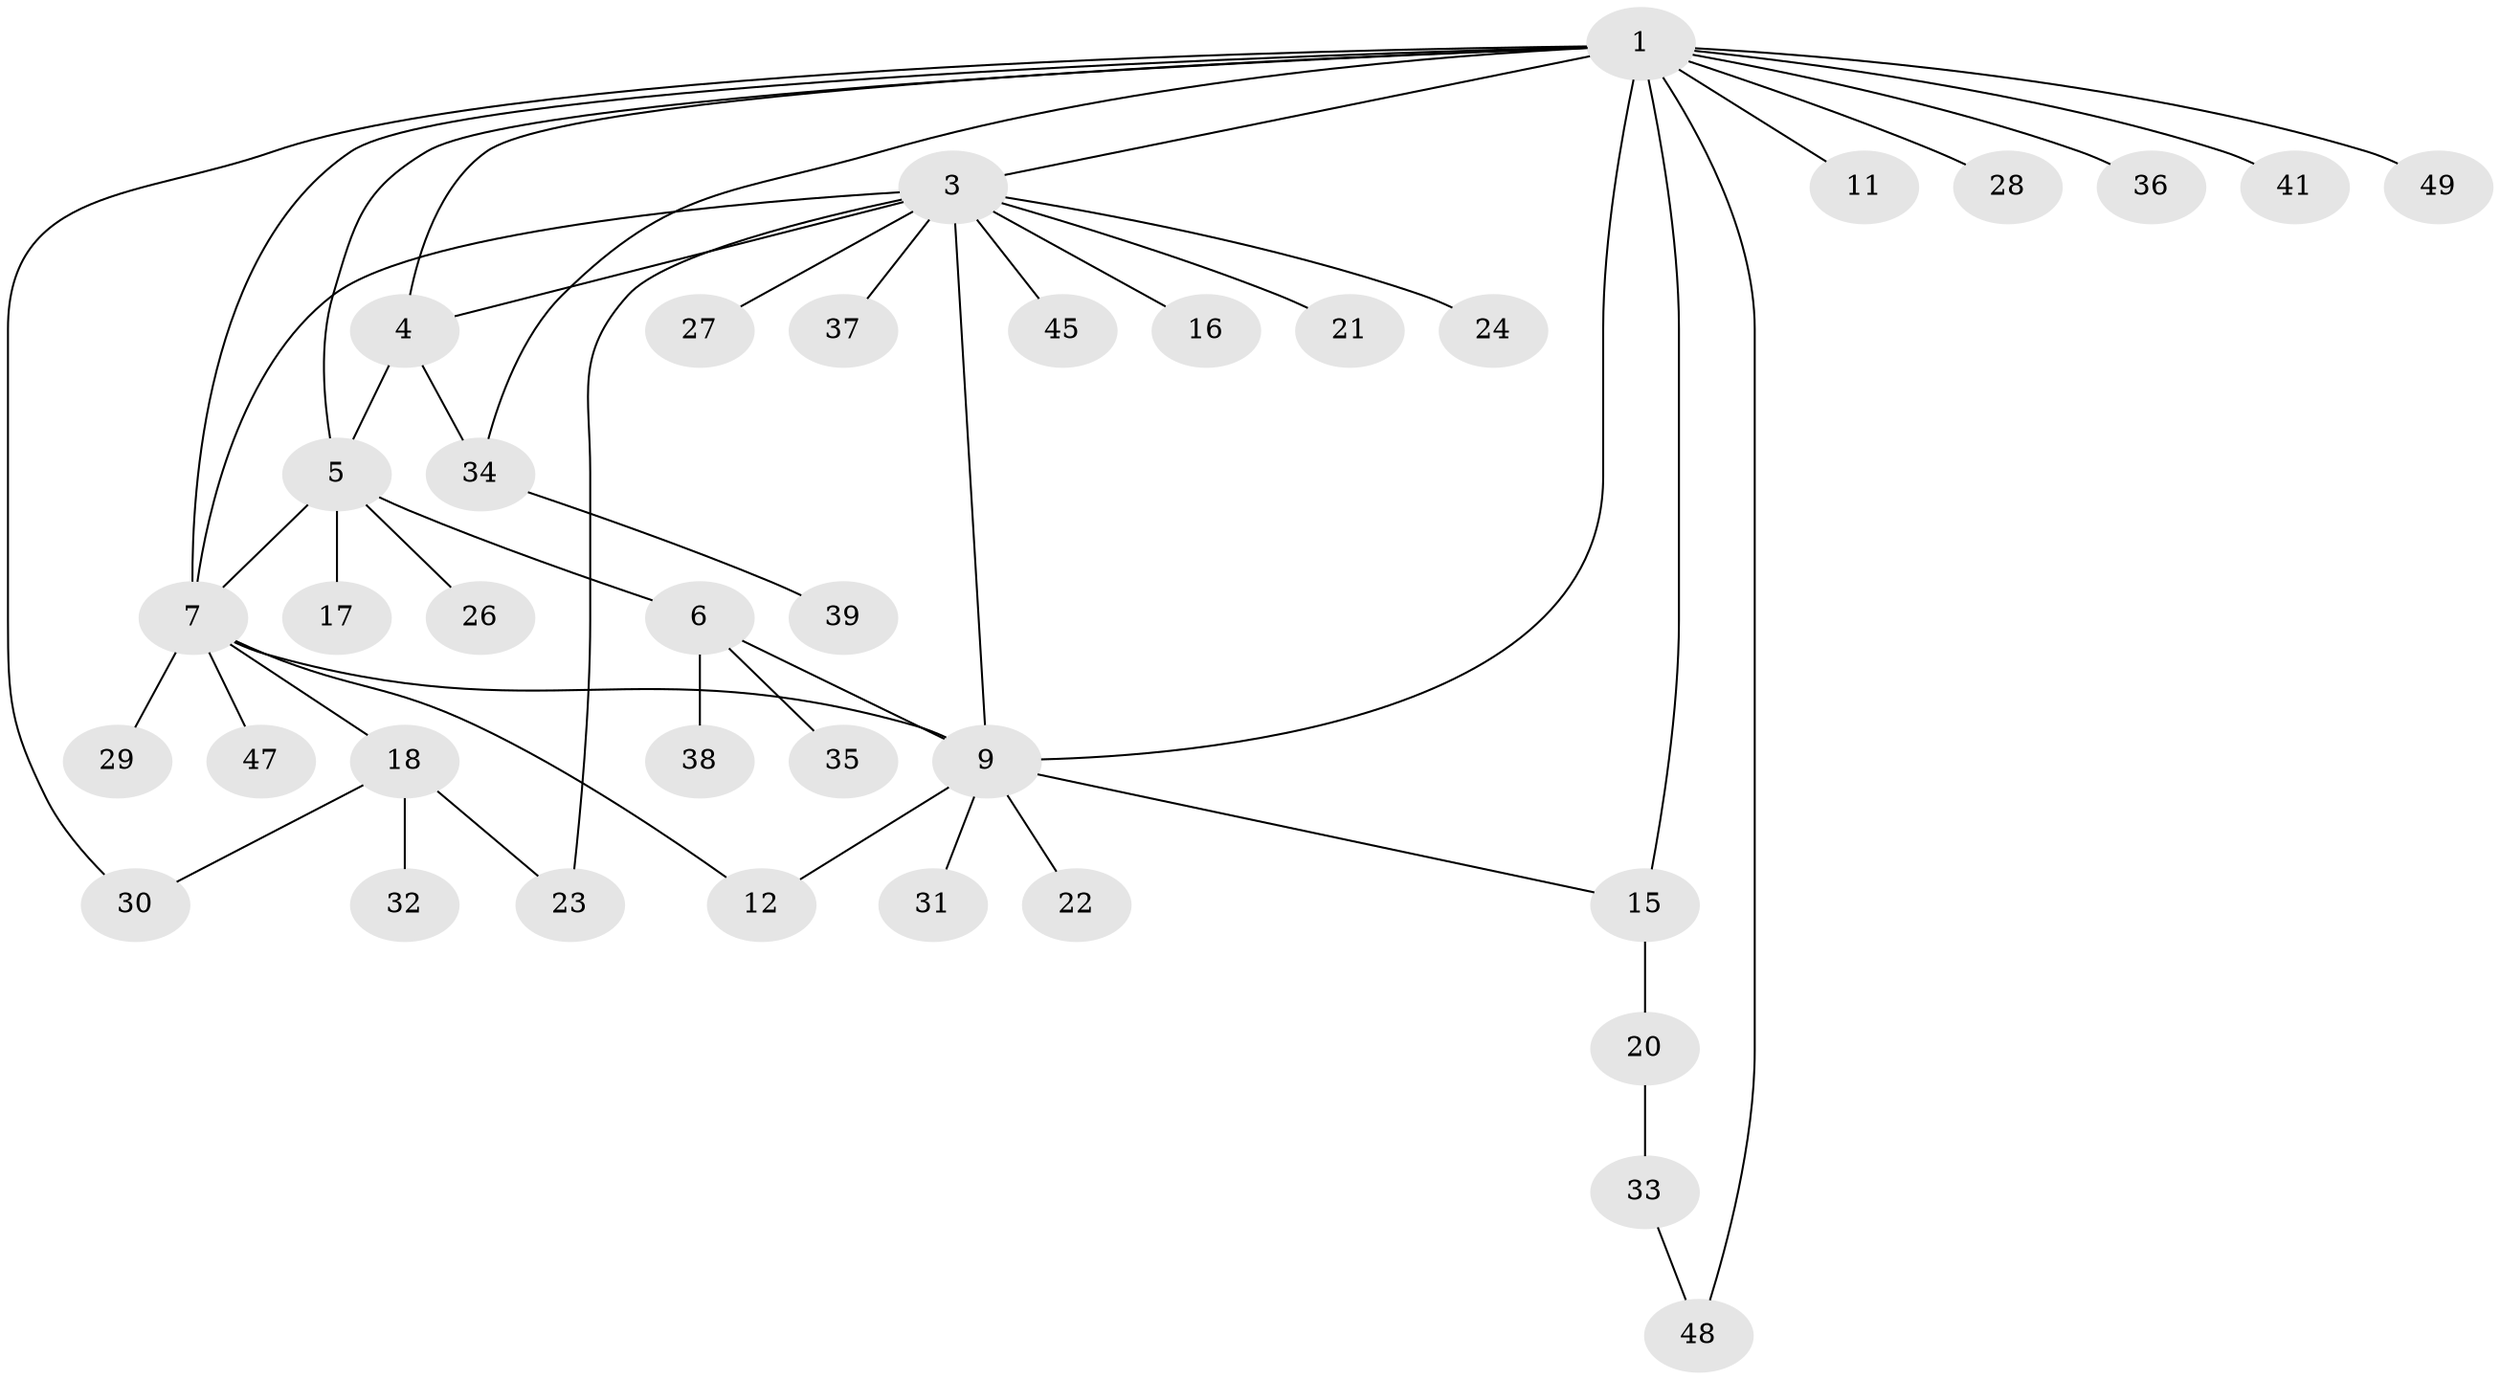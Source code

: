 // original degree distribution, {4: 0.04081632653061224, 12: 0.04081632653061224, 7: 0.02040816326530612, 5: 0.12244897959183673, 1: 0.5306122448979592, 2: 0.1836734693877551, 3: 0.061224489795918366}
// Generated by graph-tools (version 1.1) at 2025/11/02/27/25 16:11:29]
// undirected, 37 vertices, 49 edges
graph export_dot {
graph [start="1"]
  node [color=gray90,style=filled];
  1 [super="+2"];
  3 [super="+14"];
  4 [super="+19"];
  5 [super="+13"];
  6 [super="+25"];
  7 [super="+8"];
  9 [super="+10"];
  11;
  12;
  15 [super="+46"];
  16;
  17;
  18 [super="+44"];
  20;
  21;
  22;
  23;
  24;
  26;
  27;
  28;
  29;
  30;
  31;
  32;
  33 [super="+43"];
  34 [super="+42"];
  35;
  36;
  37;
  38 [super="+40"];
  39;
  41;
  45;
  47;
  48;
  49;
  1 -- 3;
  1 -- 28;
  1 -- 34;
  1 -- 36;
  1 -- 5;
  1 -- 7;
  1 -- 9;
  1 -- 41;
  1 -- 11;
  1 -- 48;
  1 -- 49;
  1 -- 30;
  1 -- 15;
  1 -- 4;
  3 -- 4;
  3 -- 7;
  3 -- 9;
  3 -- 16;
  3 -- 21;
  3 -- 23;
  3 -- 24;
  3 -- 27;
  3 -- 37;
  3 -- 45;
  4 -- 5;
  4 -- 34;
  5 -- 6;
  5 -- 17;
  5 -- 26;
  5 -- 7;
  6 -- 35;
  6 -- 38;
  6 -- 9;
  7 -- 12;
  7 -- 29;
  7 -- 18;
  7 -- 9;
  7 -- 47;
  9 -- 12;
  9 -- 22;
  9 -- 15;
  9 -- 31;
  15 -- 20;
  18 -- 23;
  18 -- 30;
  18 -- 32;
  20 -- 33;
  33 -- 48;
  34 -- 39;
}
